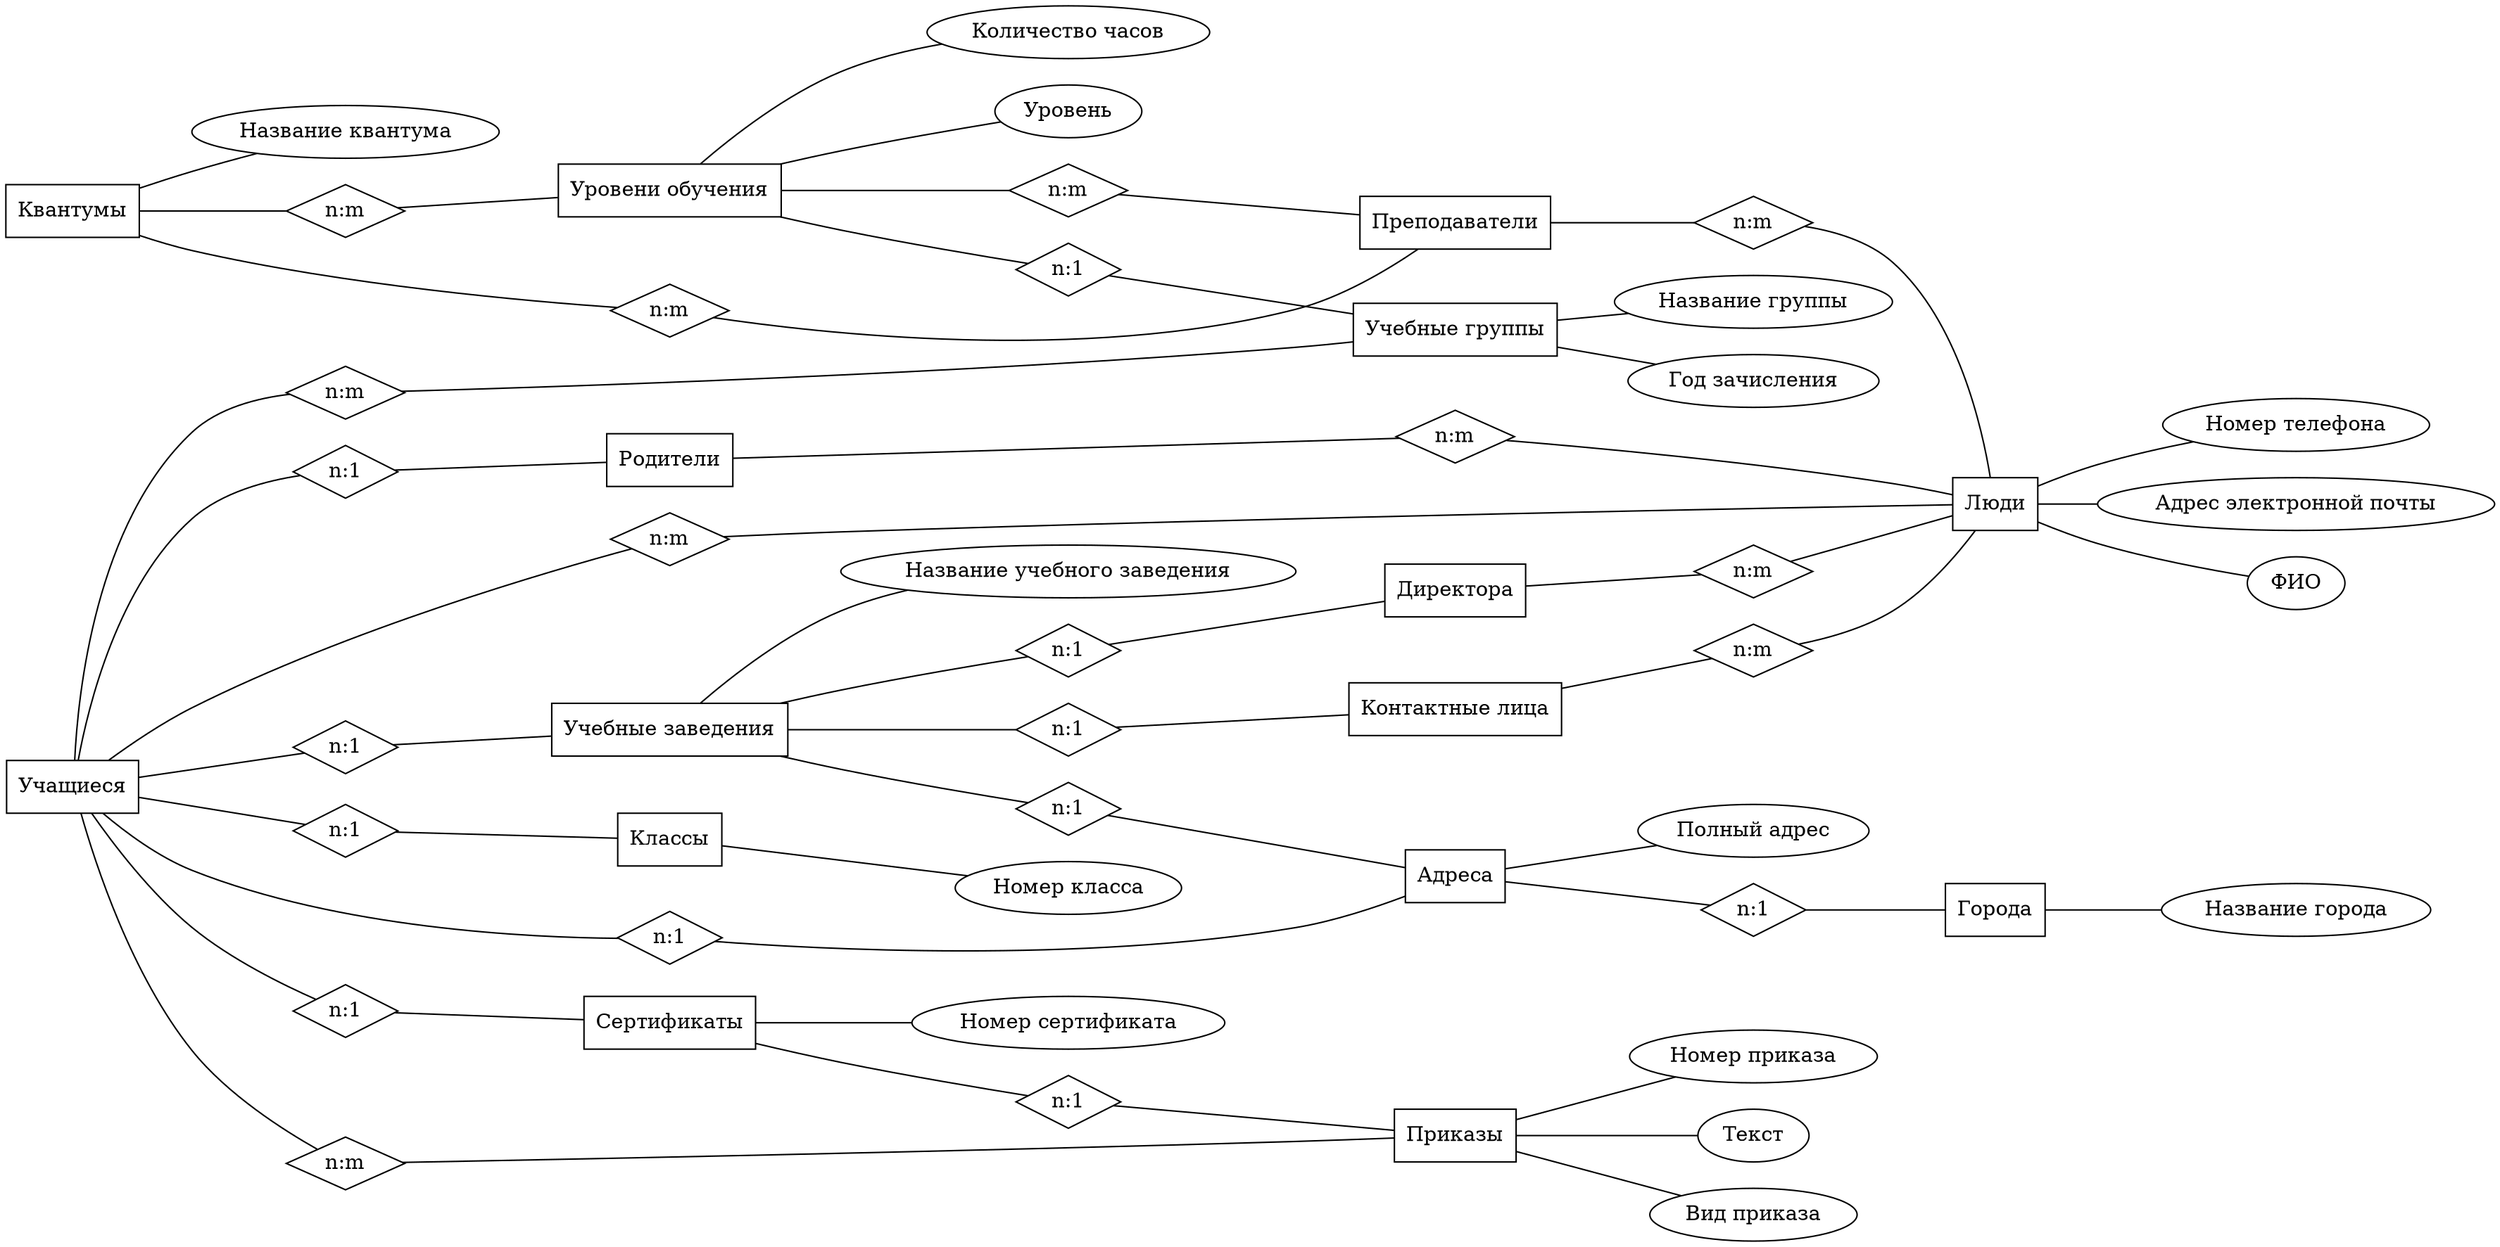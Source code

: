 digraph g { 
	rankdir = LR
	"Квантумы" [shape=rect];
	"Уровени обучения" [shape=rect];
	"Учащиеся" [shape=rect];
	"Сертификаты" [shape=rect];
	"Учебные группы" [shape=rect];
	"Адреса" [shape=rect];
	"Классы" [shape=rect];
	"Учебные заведения" [shape=rect];
	"Города" [shape=rect];
	"Приказы" [shape=rect];
	"Люди" [shape=rect];
	"Преподаватели" [shape=rect];
	"Родители" [shape=rect];
	"Директора" [shape=rect];
	"Контактные лица" [shape=rect];

	Kvantum_Prepodavatel [shape=diamond, label="n:m"];
	Kvantum_Uroven_obuchenija [shape=diamond, label="n:m"];
	Uroven_obuchenija_Prepodavatel [shape=diamond, label="n:m"];
	Uroven_obuchenija_Gruppa [shape=diamond, label="n:1"];
	Uchashhijsja_Adres [shape=diamond, label="n:1"];
	Uchashhijsja_Uchebnoe_zavedenie [shape=diamond, label="n:1"];
	Uchashhijsja_Klass [shape=diamond, label="n:1"];
	Uchashhijsja_Ljudi [shape=diamond, label="n:m"];
	Uchashhijsja_Roditel [shape=diamond, label="n:1"];
	Uchashhijsja_Gruppa [shape=diamond, label="n:m"];
	Uchashhijsja_Sertifikat [shape=diamond, label="n:1"];
	Sertifikat_Prikaz [shape=diamond, label="n:1"];
	Uchashhijsja_Prikaz [shape=diamond, label="n:m"];
	Adres_Gorod [shape=diamond, label="n:1"];
	Uchebnoe_zavedenie_Adres [shape=diamond, label="n:1"];
	Uchebnoe_zavedenie_Direktor [shape=diamond, label="n:1"];
	Uchebnoe_zavedenie_Kontaktnoe_lico [shape=diamond, label="n:1"];
	Prepodavatel_Ljudi [shape=diamond, label="n:m"];
	Direktor_Ljudi [shape=diamond, label="n:m"];
	Kontaktnoe_lico_Ljudi [shape=diamond, label="n:m"];
	Roditel_Ljudi [shape=diamond, label="n:m"];
    
	"Квантумы" -> "Название квантума" [arrowhead="none"] 
	"Квантумы" -> Kvantum_Prepodavatel -> "Преподаватели" [arrowhead="none"]
	"Квантумы" -> Kvantum_Uroven_obuchenija -> "Уровени обучения" [arrowhead="none"]

	"Уровени обучения" -> "Уровень" [arrowhead="none"]
	"Уровени обучения" -> Uroven_obuchenija_Prepodavatel -> "Преподаватели" [arrowhead="none"]
	"Уровени обучения" -> "Количество часов" [arrowhead="none"]
	"Уровени обучения" -> Uroven_obuchenija_Gruppa -> "Учебные группы" [arrowhead="none"]

	"Учащиеся" -> Uchashhijsja_Adres -> "Адреса" [arrowhead="none"]
	"Учащиеся" -> Uchashhijsja_Uchebnoe_zavedenie -> "Учебные заведения" [arrowhead="none"]
	"Учащиеся" -> Uchashhijsja_Klass -> "Классы" [arrowhead="none"]
	"Учащиеся" -> Uchashhijsja_Ljudi -> "Люди" [arrowhead="none"]
	"Учащиеся" -> Uchashhijsja_Roditel -> "Родители" [arrowhead="none"]
	"Учащиеся" -> Uchashhijsja_Gruppa -> "Учебные группы" [arrowhead="none"]
	"Учащиеся" -> Uchashhijsja_Prikaz -> "Приказы" [arrowhead="none"]
	"Учащиеся" -> Uchashhijsja_Sertifikat -> "Сертификаты" [arrowhead="none"]

	"Приказы" -> "Вид приказа" [arrowhead="none"]

	"Сертификаты" -> "Номер сертификата" [arrowhead="none"]
	"Сертификаты" -> Sertifikat_Prikaz -> "Приказы" [arrowhead="none"]

	"Учебные группы" -> "Название группы" [arrowhead="none"]
	"Учебные группы" -> "Год зачисления" [arrowhead="none"]

	"Адреса" -> "Полный адрес" [arrowhead="none"]
	"Адреса" -> Adres_Gorod -> "Города" [arrowhead="none"]

	"Классы" -> "Номер класса" [arrowhead="none"]

	"Учебные заведения" -> Uchebnoe_zavedenie_Adres -> "Адреса" [arrowhead="none"]
	"Учебные заведения" -> "Название учебного заведения" [arrowhead="none"]
	"Учебные заведения" -> Uchebnoe_zavedenie_Direktor -> "Директора" [arrowhead="none"]
	"Учебные заведения" -> Uchebnoe_zavedenie_Kontaktnoe_lico -> "Контактные лица" [arrowhead="none"]

	"Города" -> "Название города" [arrowhead="none"]

	"Приказы" -> "Номер приказа" [arrowhead="none"]
	"Приказы" -> "Текст" [arrowhead="none"]

	"Преподаватели" -> Prepodavatel_Ljudi -> "Люди" [arrowhead="none"]
	
	"Директора" -> Direktor_Ljudi -> "Люди" [arrowhead="none"]

	"Контактные лица" -> Kontaktnoe_lico_Ljudi -> "Люди" [arrowhead="none"]

	"Родители" -> Roditel_Ljudi -> "Люди" [arrowhead="none"]
	
	"Люди" -> "ФИО" [arrowhead="none"]
	"Люди" -> "Номер телефона" [arrowhead="none"]
	"Люди" -> "Адрес электронной почты" [arrowhead="none"]


}

